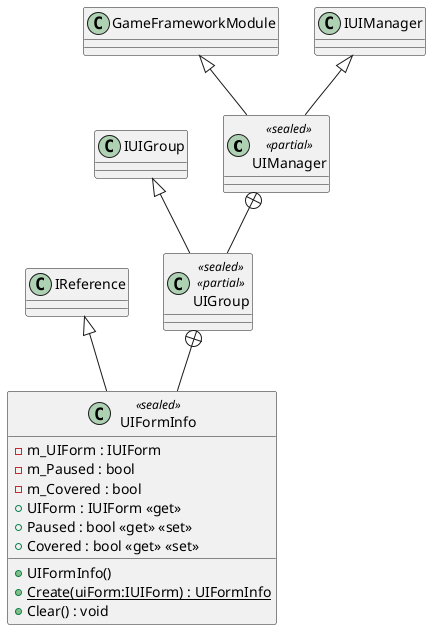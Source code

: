 @startuml
class UIManager <<sealed>> <<partial>> {
}
class UIGroup <<sealed>> <<partial>> {
}
class UIFormInfo <<sealed>> {
    - m_UIForm : IUIForm
    - m_Paused : bool
    - m_Covered : bool
    + UIFormInfo()
    + UIForm : IUIForm <<get>>
    + Paused : bool <<get>> <<set>>
    + Covered : bool <<get>> <<set>>
    + {static} Create(uiForm:IUIForm) : UIFormInfo
    + Clear() : void
}
GameFrameworkModule <|-- UIManager
IUIManager <|-- UIManager
UIManager +-- UIGroup
IUIGroup <|-- UIGroup
UIGroup +-- UIFormInfo
IReference <|-- UIFormInfo
@enduml
